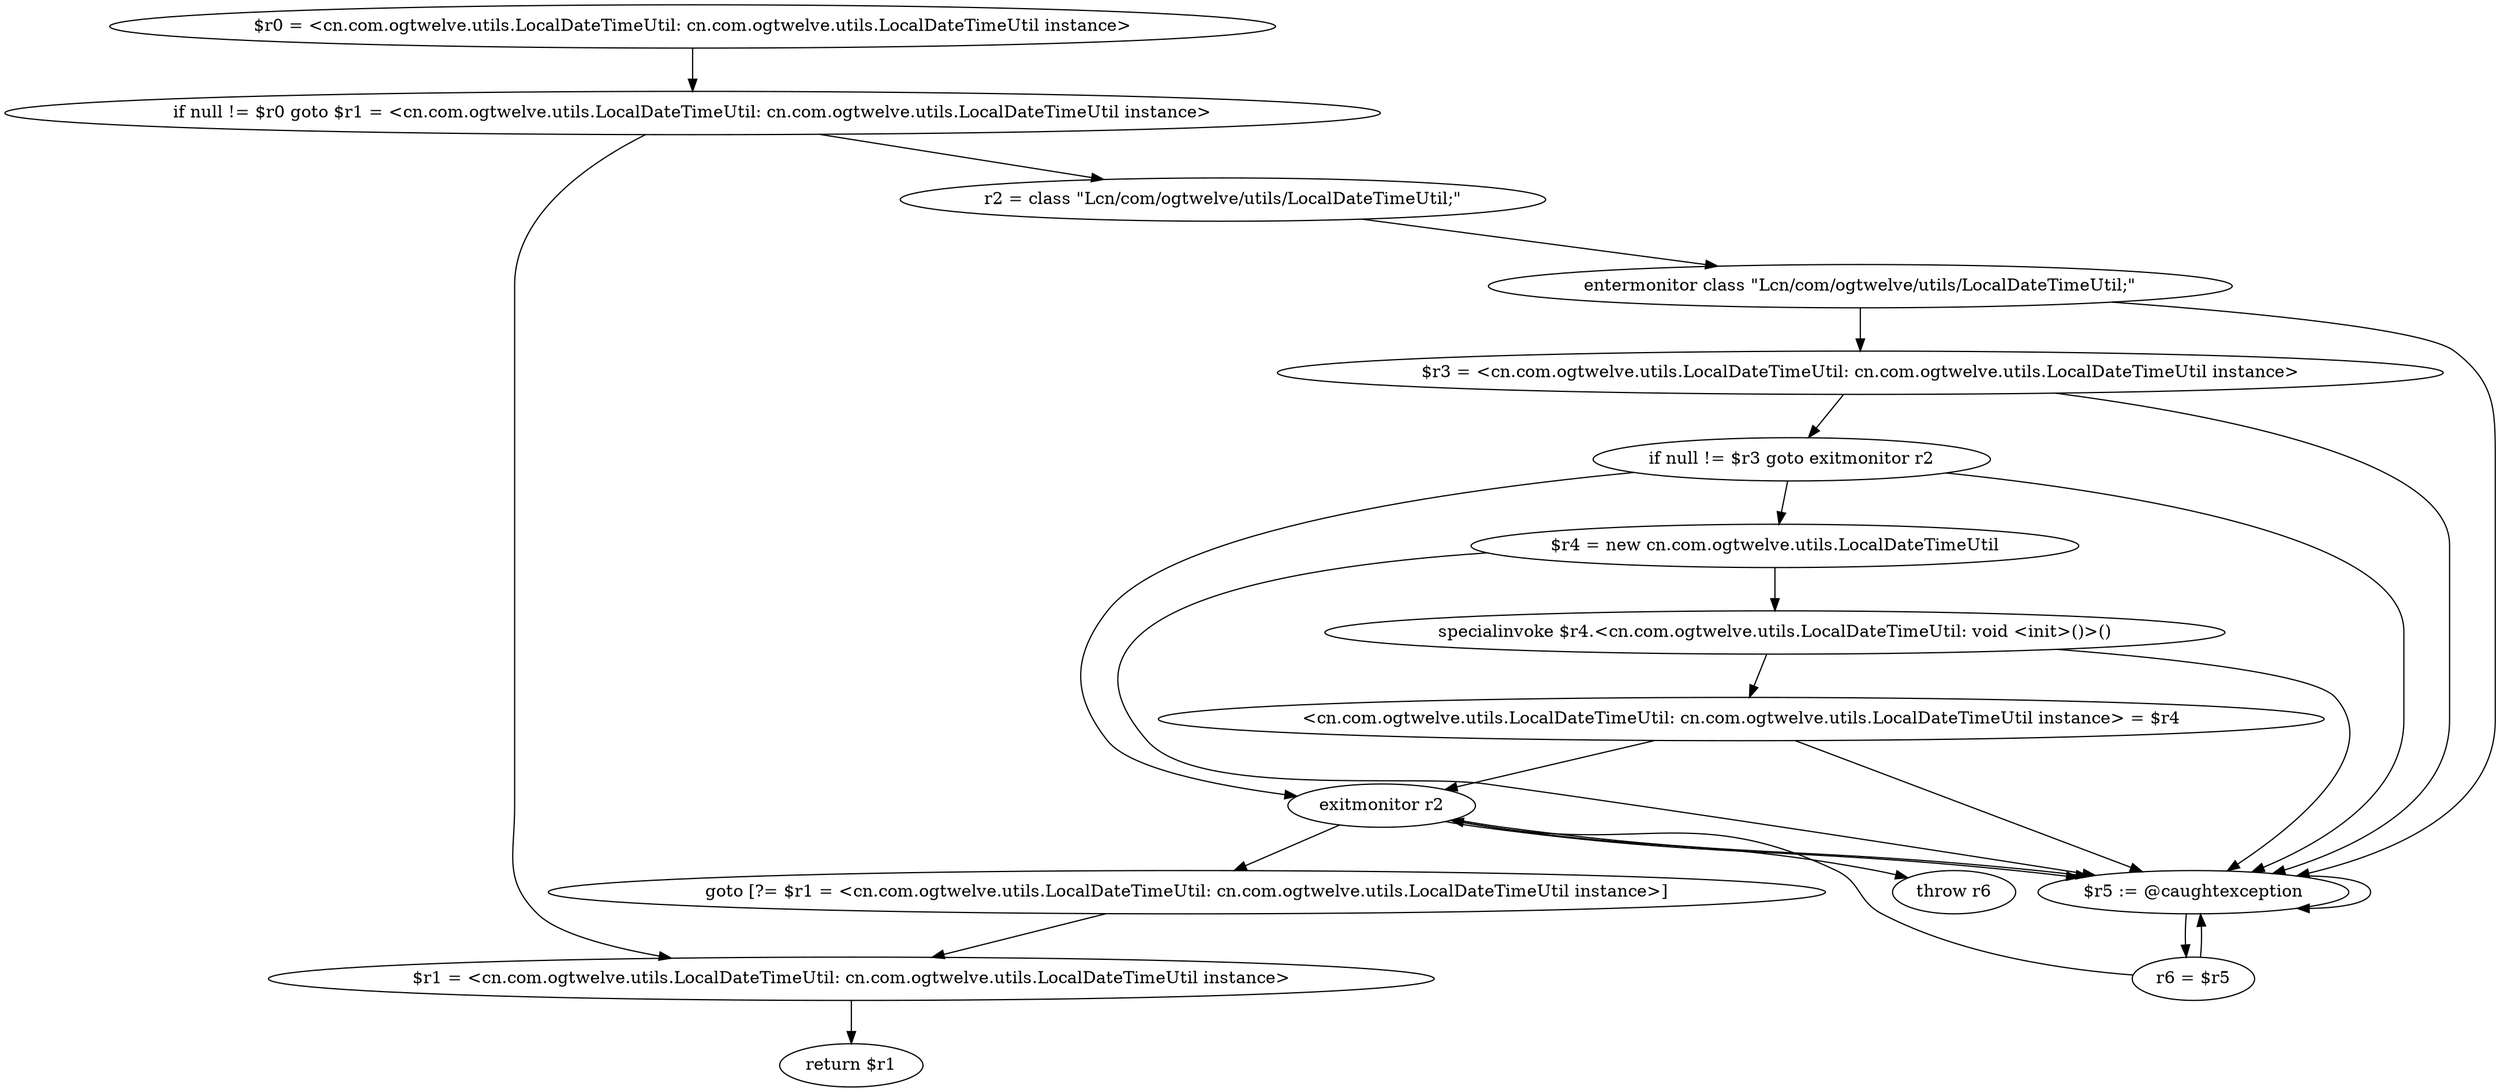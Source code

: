 digraph "unitGraph" {
    "$r0 = <cn.com.ogtwelve.utils.LocalDateTimeUtil: cn.com.ogtwelve.utils.LocalDateTimeUtil instance>"
    "if null != $r0 goto $r1 = <cn.com.ogtwelve.utils.LocalDateTimeUtil: cn.com.ogtwelve.utils.LocalDateTimeUtil instance>"
    "r2 = class \"Lcn/com/ogtwelve/utils/LocalDateTimeUtil;\""
    "entermonitor class \"Lcn/com/ogtwelve/utils/LocalDateTimeUtil;\""
    "$r3 = <cn.com.ogtwelve.utils.LocalDateTimeUtil: cn.com.ogtwelve.utils.LocalDateTimeUtil instance>"
    "if null != $r3 goto exitmonitor r2"
    "$r4 = new cn.com.ogtwelve.utils.LocalDateTimeUtil"
    "specialinvoke $r4.<cn.com.ogtwelve.utils.LocalDateTimeUtil: void <init>()>()"
    "<cn.com.ogtwelve.utils.LocalDateTimeUtil: cn.com.ogtwelve.utils.LocalDateTimeUtil instance> = $r4"
    "exitmonitor r2"
    "goto [?= $r1 = <cn.com.ogtwelve.utils.LocalDateTimeUtil: cn.com.ogtwelve.utils.LocalDateTimeUtil instance>]"
    "$r5 := @caughtexception"
    "r6 = $r5"
    "throw r6"
    "$r1 = <cn.com.ogtwelve.utils.LocalDateTimeUtil: cn.com.ogtwelve.utils.LocalDateTimeUtil instance>"
    "return $r1"
    "$r0 = <cn.com.ogtwelve.utils.LocalDateTimeUtil: cn.com.ogtwelve.utils.LocalDateTimeUtil instance>"->"if null != $r0 goto $r1 = <cn.com.ogtwelve.utils.LocalDateTimeUtil: cn.com.ogtwelve.utils.LocalDateTimeUtil instance>";
    "if null != $r0 goto $r1 = <cn.com.ogtwelve.utils.LocalDateTimeUtil: cn.com.ogtwelve.utils.LocalDateTimeUtil instance>"->"r2 = class \"Lcn/com/ogtwelve/utils/LocalDateTimeUtil;\"";
    "if null != $r0 goto $r1 = <cn.com.ogtwelve.utils.LocalDateTimeUtil: cn.com.ogtwelve.utils.LocalDateTimeUtil instance>"->"$r1 = <cn.com.ogtwelve.utils.LocalDateTimeUtil: cn.com.ogtwelve.utils.LocalDateTimeUtil instance>";
    "r2 = class \"Lcn/com/ogtwelve/utils/LocalDateTimeUtil;\""->"entermonitor class \"Lcn/com/ogtwelve/utils/LocalDateTimeUtil;\"";
    "entermonitor class \"Lcn/com/ogtwelve/utils/LocalDateTimeUtil;\""->"$r3 = <cn.com.ogtwelve.utils.LocalDateTimeUtil: cn.com.ogtwelve.utils.LocalDateTimeUtil instance>";
    "entermonitor class \"Lcn/com/ogtwelve/utils/LocalDateTimeUtil;\""->"$r5 := @caughtexception";
    "$r3 = <cn.com.ogtwelve.utils.LocalDateTimeUtil: cn.com.ogtwelve.utils.LocalDateTimeUtil instance>"->"if null != $r3 goto exitmonitor r2";
    "$r3 = <cn.com.ogtwelve.utils.LocalDateTimeUtil: cn.com.ogtwelve.utils.LocalDateTimeUtil instance>"->"$r5 := @caughtexception";
    "if null != $r3 goto exitmonitor r2"->"$r4 = new cn.com.ogtwelve.utils.LocalDateTimeUtil";
    "if null != $r3 goto exitmonitor r2"->"exitmonitor r2";
    "if null != $r3 goto exitmonitor r2"->"$r5 := @caughtexception";
    "$r4 = new cn.com.ogtwelve.utils.LocalDateTimeUtil"->"specialinvoke $r4.<cn.com.ogtwelve.utils.LocalDateTimeUtil: void <init>()>()";
    "$r4 = new cn.com.ogtwelve.utils.LocalDateTimeUtil"->"$r5 := @caughtexception";
    "specialinvoke $r4.<cn.com.ogtwelve.utils.LocalDateTimeUtil: void <init>()>()"->"<cn.com.ogtwelve.utils.LocalDateTimeUtil: cn.com.ogtwelve.utils.LocalDateTimeUtil instance> = $r4";
    "specialinvoke $r4.<cn.com.ogtwelve.utils.LocalDateTimeUtil: void <init>()>()"->"$r5 := @caughtexception";
    "<cn.com.ogtwelve.utils.LocalDateTimeUtil: cn.com.ogtwelve.utils.LocalDateTimeUtil instance> = $r4"->"exitmonitor r2";
    "<cn.com.ogtwelve.utils.LocalDateTimeUtil: cn.com.ogtwelve.utils.LocalDateTimeUtil instance> = $r4"->"$r5 := @caughtexception";
    "exitmonitor r2"->"goto [?= $r1 = <cn.com.ogtwelve.utils.LocalDateTimeUtil: cn.com.ogtwelve.utils.LocalDateTimeUtil instance>]";
    "exitmonitor r2"->"$r5 := @caughtexception";
    "goto [?= $r1 = <cn.com.ogtwelve.utils.LocalDateTimeUtil: cn.com.ogtwelve.utils.LocalDateTimeUtil instance>]"->"$r1 = <cn.com.ogtwelve.utils.LocalDateTimeUtil: cn.com.ogtwelve.utils.LocalDateTimeUtil instance>";
    "$r5 := @caughtexception"->"r6 = $r5";
    "$r5 := @caughtexception"->"$r5 := @caughtexception";
    "r6 = $r5"->"exitmonitor r2";
    "r6 = $r5"->"$r5 := @caughtexception";
    "exitmonitor r2"->"throw r6";
    "exitmonitor r2"->"$r5 := @caughtexception";
    "$r1 = <cn.com.ogtwelve.utils.LocalDateTimeUtil: cn.com.ogtwelve.utils.LocalDateTimeUtil instance>"->"return $r1";
}
